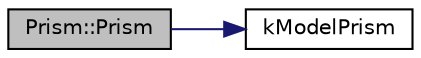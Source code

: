 digraph "Prism::Prism"
{
  edge [fontname="Helvetica",fontsize="10",labelfontname="Helvetica",labelfontsize="10"];
  node [fontname="Helvetica",fontsize="10",shape=record];
  rankdir="LR";
  Node0 [label="Prism::Prism",height=0.2,width=0.4,color="black", fillcolor="grey75", style="filled", fontcolor="black"];
  Node0 -> Node1 [color="midnightblue",fontsize="10",style="solid",fontname="Helvetica"];
  Node1 [label="kModelPrism",height=0.2,width=0.4,color="black", fillcolor="white", style="filled",URL="$_prism_8hh.html#a935d56cbdfa5ec2ee0d84f905dab2962"];
}
